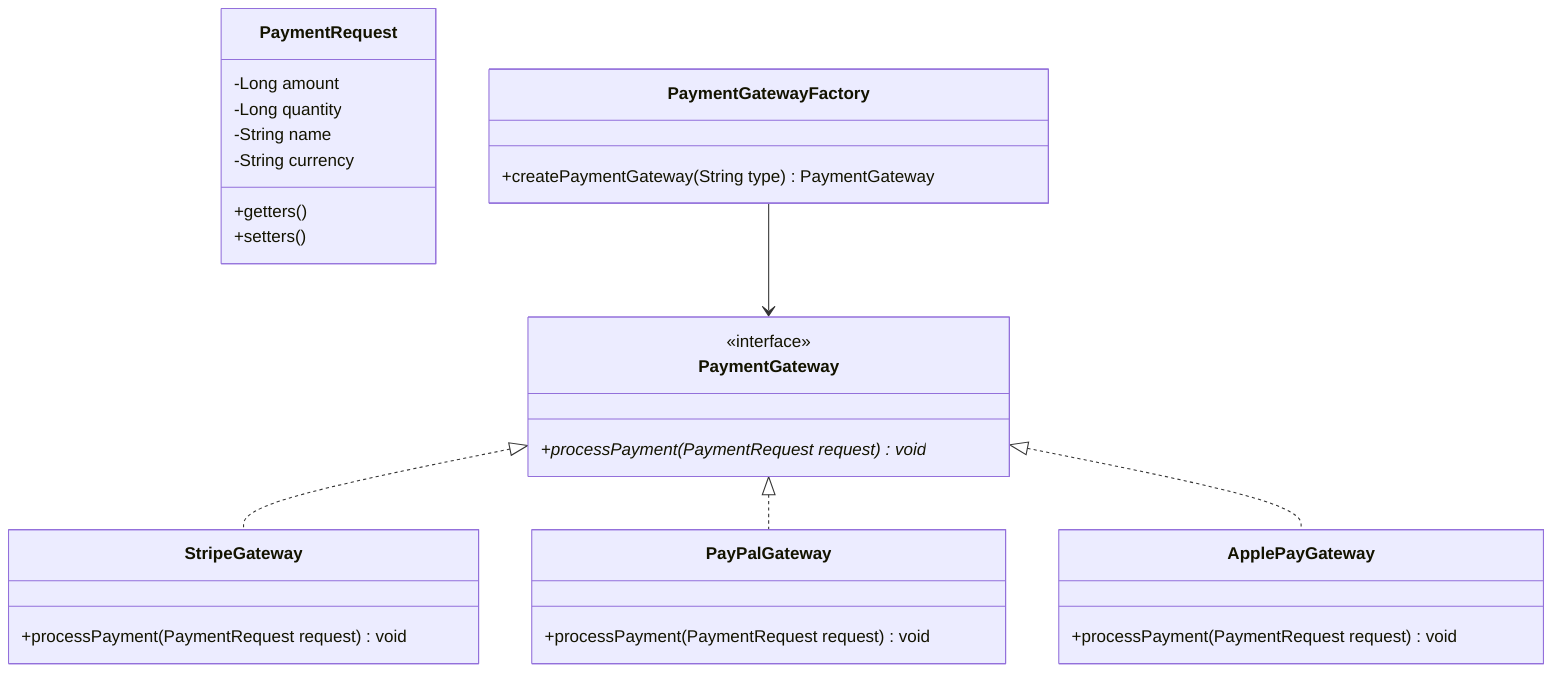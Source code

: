 classDiagram
    class PaymentRequest {
        -Long amount
        -Long quantity
        -String name
        -String currency
        +getters()
        +setters()
    }

    class PaymentGateway {
        <<interface>>
        +processPayment(PaymentRequest request)* void
    }

    class StripeGateway {
        +processPayment(PaymentRequest request) void
    }

    class PayPalGateway {
        +processPayment(PaymentRequest request) void
    }

    class ApplePayGateway {
        +processPayment(PaymentRequest request) void
    }

    class PaymentGatewayFactory {
        +createPaymentGateway(String type) PaymentGateway
    }

    PaymentGateway <|.. StripeGateway
    PaymentGateway <|.. PayPalGateway
    PaymentGateway <|.. ApplePayGateway
    PaymentGatewayFactory --> PaymentGateway